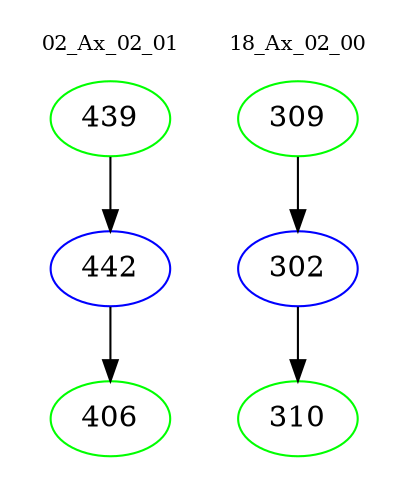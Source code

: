 digraph{
subgraph cluster_0 {
color = white
label = "02_Ax_02_01";
fontsize=10;
T0_439 [label="439", color="green"]
T0_439 -> T0_442 [color="black"]
T0_442 [label="442", color="blue"]
T0_442 -> T0_406 [color="black"]
T0_406 [label="406", color="green"]
}
subgraph cluster_1 {
color = white
label = "18_Ax_02_00";
fontsize=10;
T1_309 [label="309", color="green"]
T1_309 -> T1_302 [color="black"]
T1_302 [label="302", color="blue"]
T1_302 -> T1_310 [color="black"]
T1_310 [label="310", color="green"]
}
}
